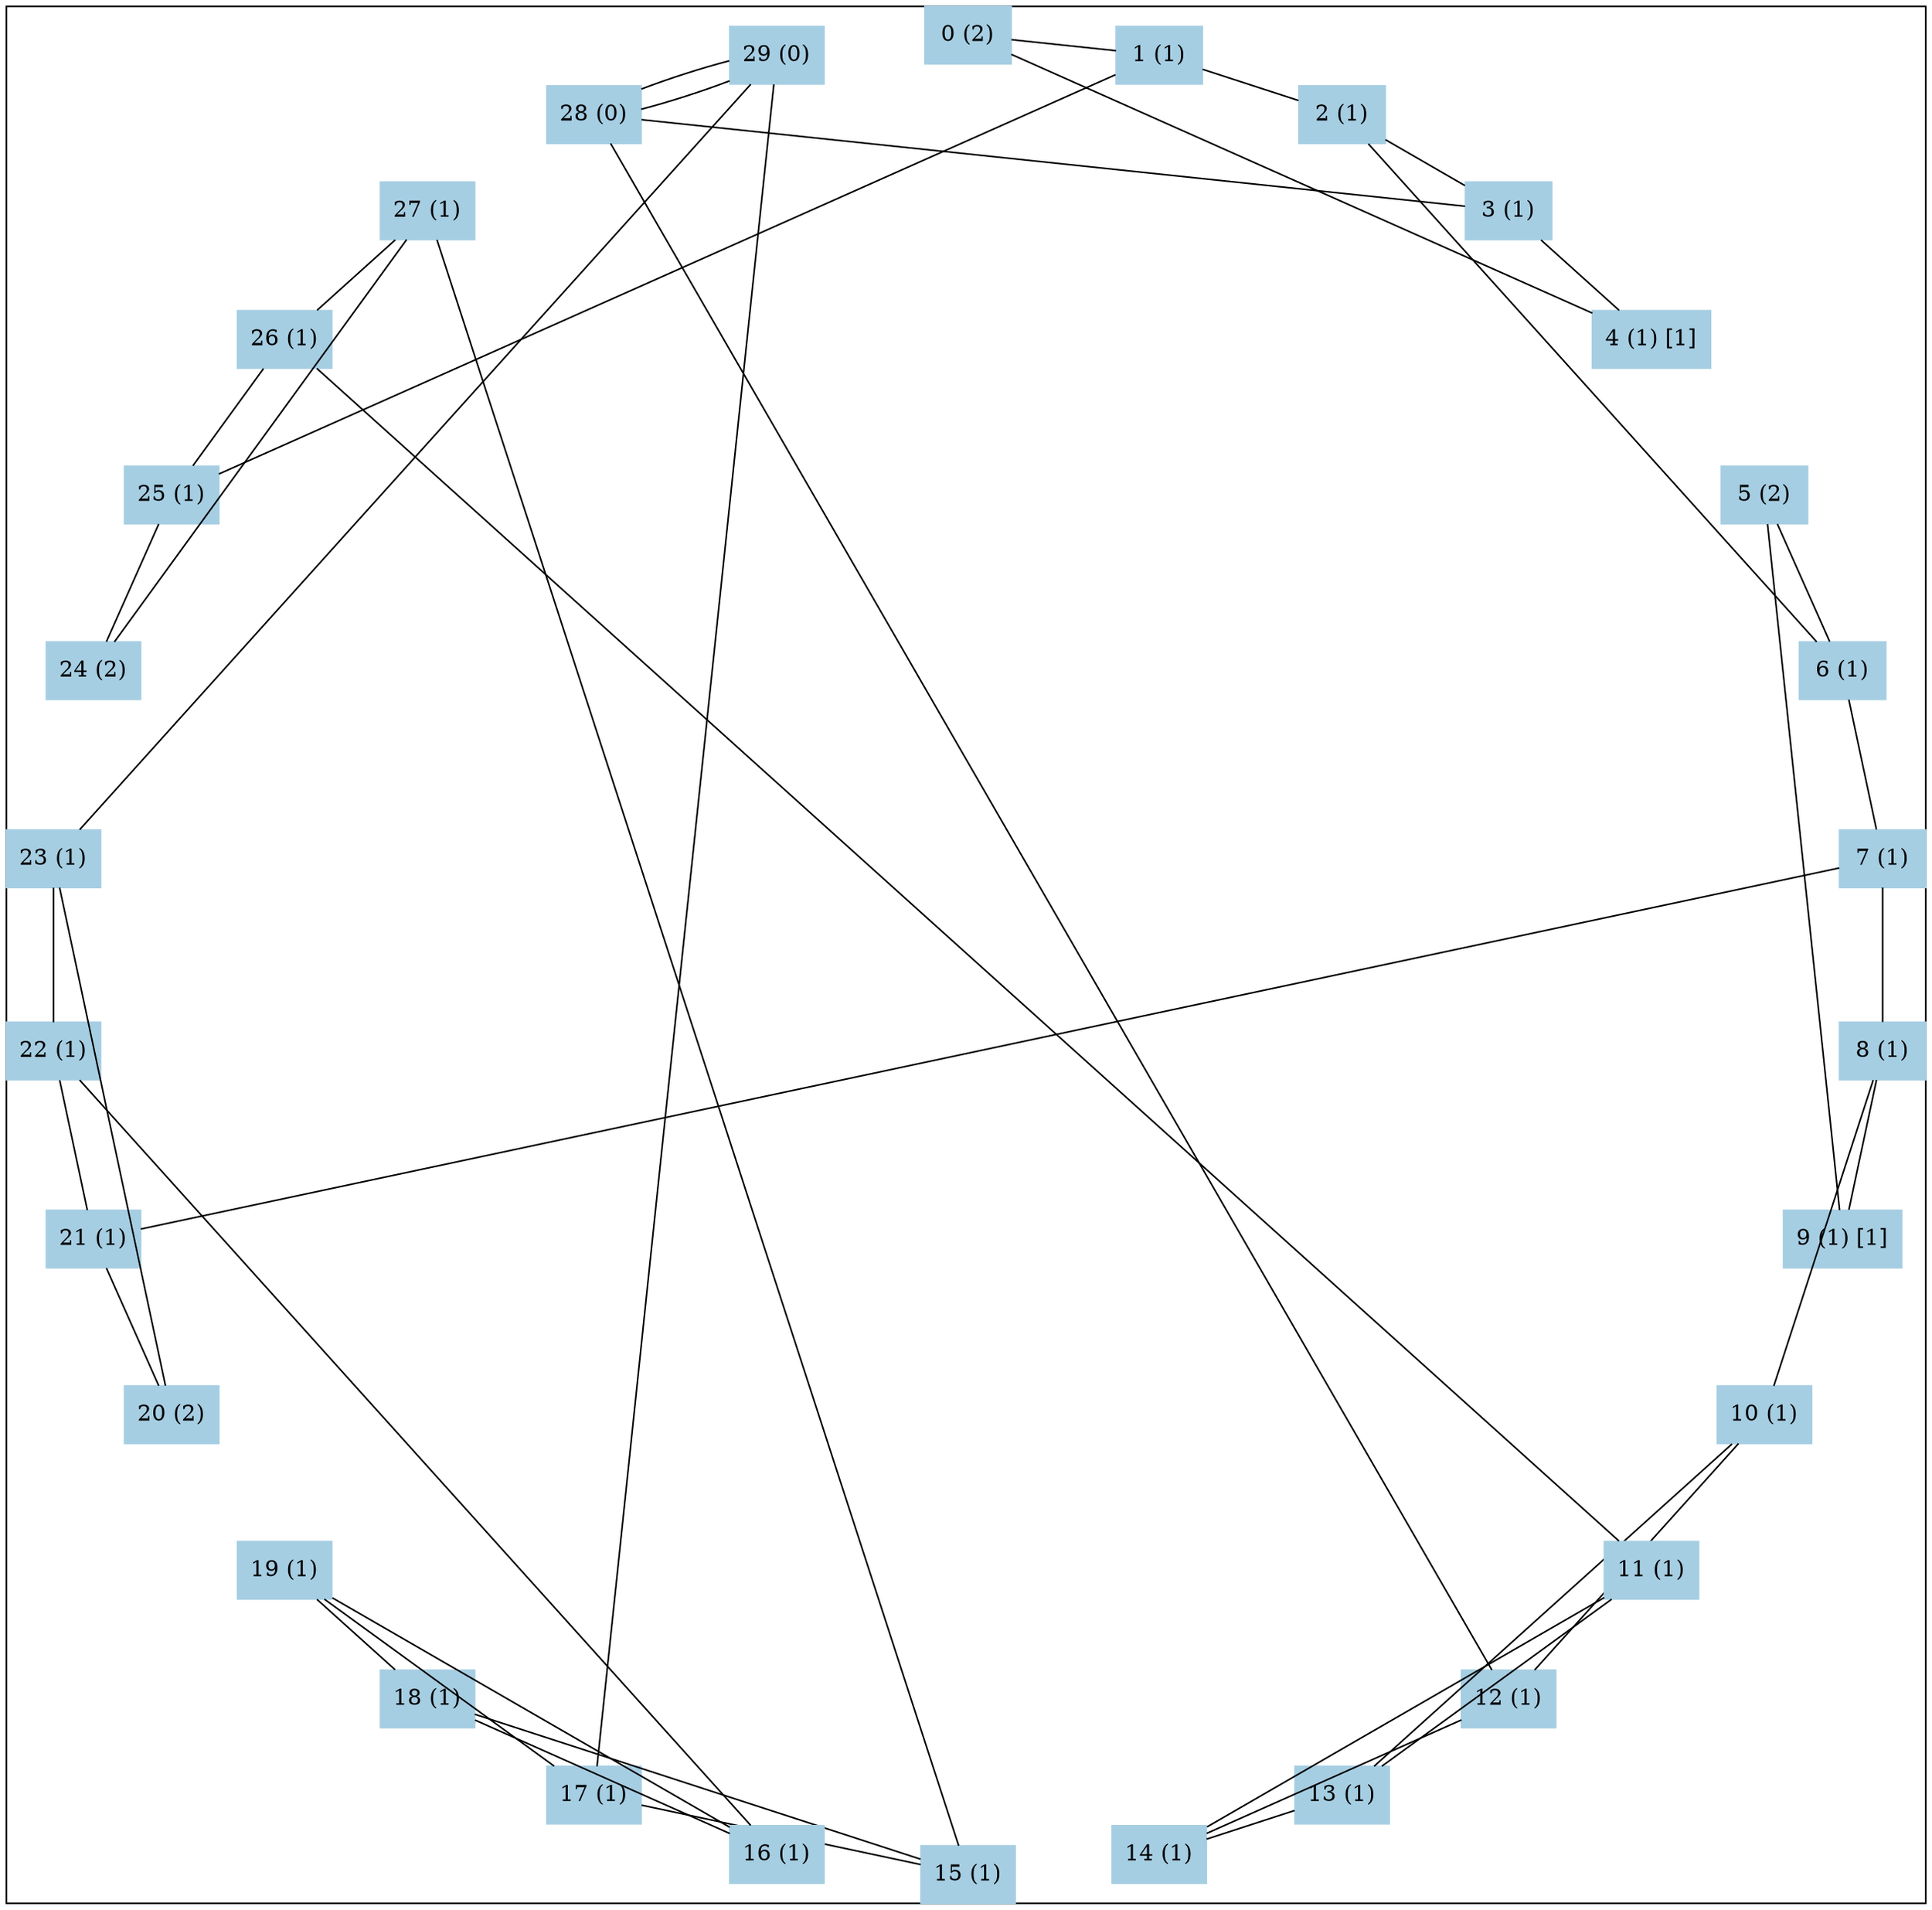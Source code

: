 graph test2 {
	graph [
		charset="utf-8",
		layout=neato
	];
	node [
		shape=box;
		style="solid, filled"
		colorscheme = paired12	];

	subgraph cluster_sub0 {
	node[ color=1 ]
	0[
		pos="5.000, 8.000!", 
		label="0 (2)"
	]
	1[
		pos="6.663, 7.825!", 
		label="1 (1)"
	]
	2[
		pos="8.254, 7.308!", 
		label="2 (1)"
	]
	3[
		pos="9.702, 6.472!", 
		label="3 (1)"
	]
	4[
		pos="10.945, 5.353!", 
		label="4 (1) [1]"
	]
	5[
		pos="11.928, 4.000!", 
		label="5 (2)"
	]
	6[
		pos="12.608, 2.472!", 
		label="6 (1)"
	]
	7[
		pos="12.956, 0.836!", 
		label="7 (1)"
	]
	8[
		pos="12.956, -0.836!", 
		label="8 (1)"
	]
	9[
		pos="12.608, -2.472!", 
		label="9 (1) [1]"
	]
	10[
		pos="11.928, -4.000!", 
		label="10 (1)"
	]
	11[
		pos="10.945, -5.353!", 
		label="11 (1)"
	]
	12[
		pos="9.702, -6.472!", 
		label="12 (1)"
	]
	13[
		pos="8.254, -7.308!", 
		label="13 (1)"
	]
	14[
		pos="6.663, -7.825!", 
		label="14 (1)"
	]
	15[
		pos="5.000, -8.000!", 
		label="15 (1)"
	]
	16[
		pos="3.337, -7.825!", 
		label="16 (1)"
	]
	17[
		pos="1.746, -7.308!", 
		label="17 (1)"
	]
	18[
		pos="0.298, -6.472!", 
		label="18 (1)"
	]
	19[
		pos="-0.945, -5.353!", 
		label="19 (1)"
	]
	20[
		pos="-1.928, -4.000!", 
		label="20 (2)"
	]
	21[
		pos="-2.608, -2.472!", 
		label="21 (1)"
	]
	22[
		pos="-2.956, -0.836!", 
		label="22 (1)"
	]
	23[
		pos="-2.956, 0.836!", 
		label="23 (1)"
	]
	24[
		pos="-2.608, 2.472!", 
		label="24 (2)"
	]
	25[
		pos="-1.928, 4.000!", 
		label="25 (1)"
	]
	26[
		pos="-0.945, 5.353!", 
		label="26 (1)"
	]
	27[
		pos="0.298, 6.472!", 
		label="27 (1)"
	]
	28[
		pos="1.746, 7.308!", 
		label="28 (0)"
	]
	29[
		pos="3.337, 7.825!", 
		label="29 (0)"
	]
	}

	0--4
	0--1
	1--2
	1--25
	2--3
	2--6
	3--4
	3--28
	5--9
	5--6
	6--7
	7--8
	7--21
	8--9
	8--10
	10--12
	10--13
	11--14
	11--13
	11--26
	12--14
	12--28
	13--14
	15--17
	15--18
	15--27
	16--19
	16--18
	16--22
	17--19
	17--29
	18--19
	20--23
	20--21
	21--22
	22--23
	23--29
	24--27
	24--25
	25--26
	26--27
	28--29
	28--29
}